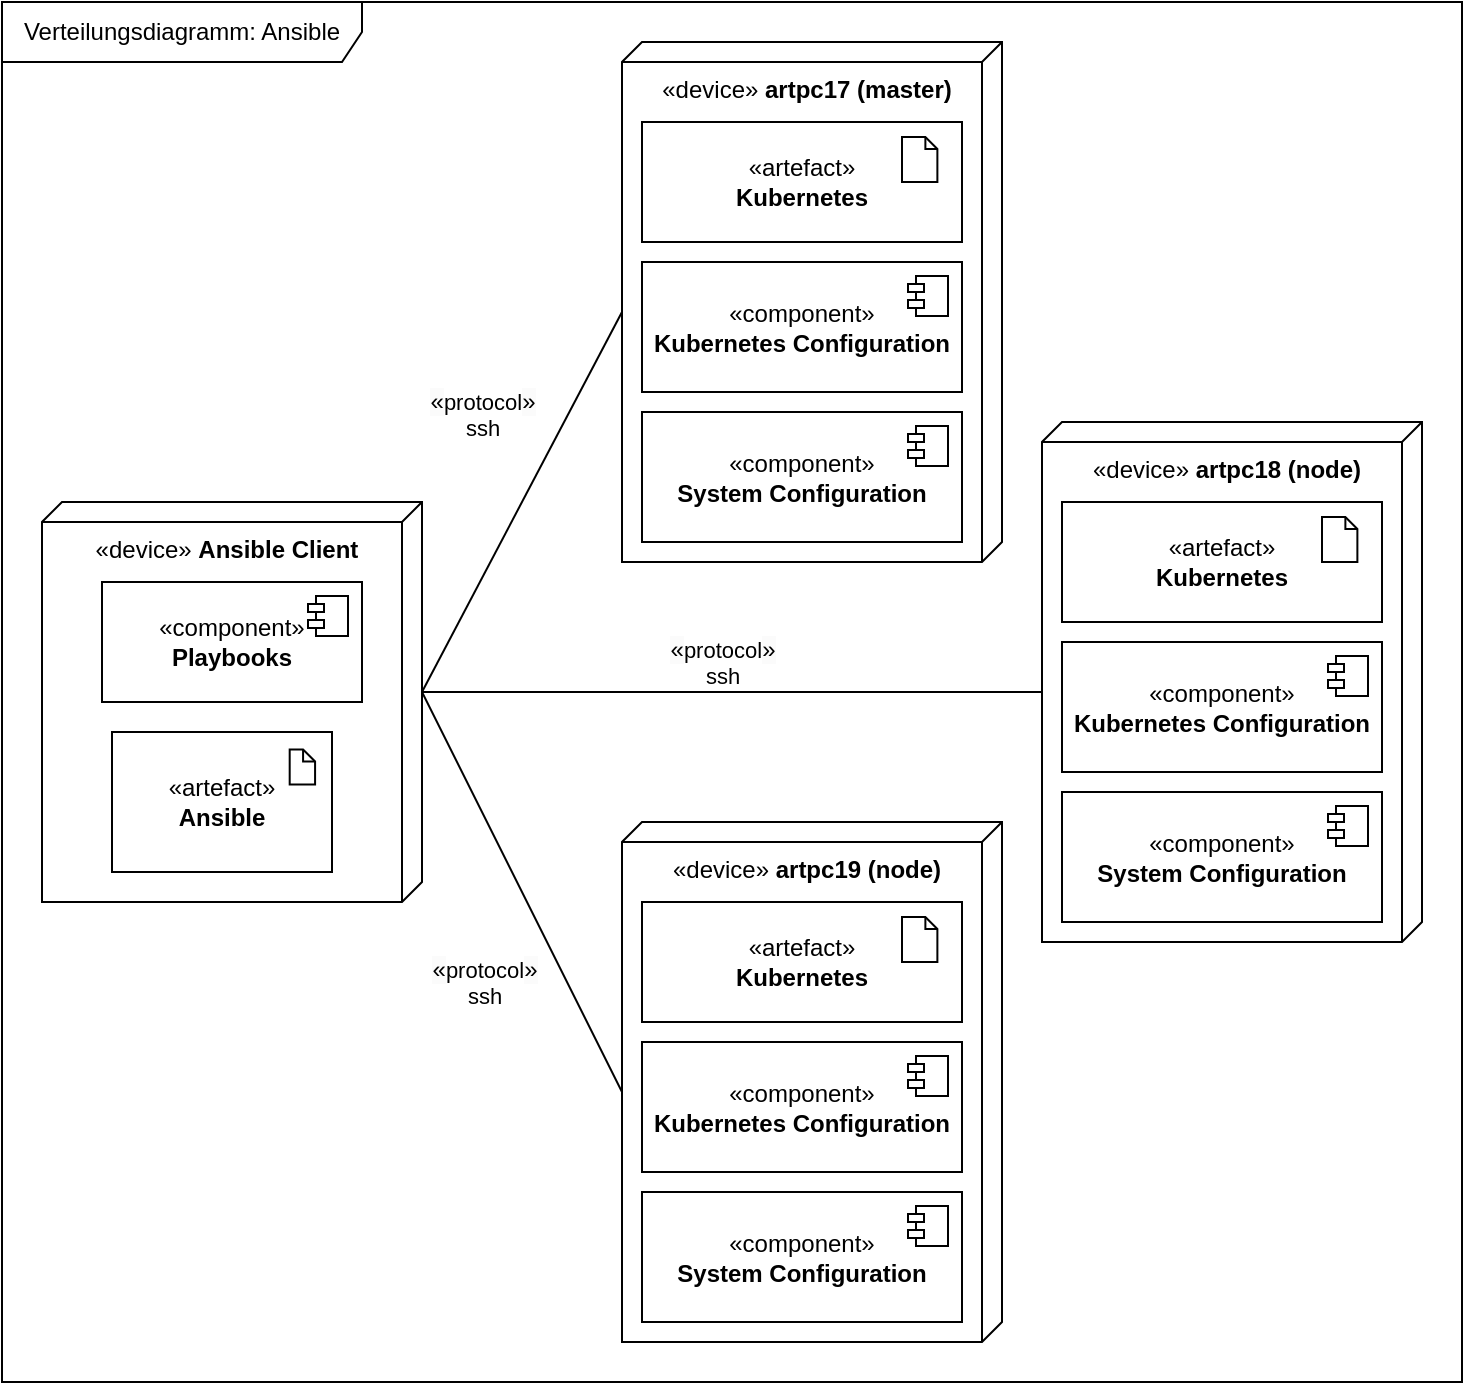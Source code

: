 <mxfile version="24.5.2" type="github">
  <diagram name="Seite-1" id="Og4ClNEy-E3zu0bA_nxo">
    <mxGraphModel dx="1663" dy="682" grid="1" gridSize="10" guides="1" tooltips="1" connect="1" arrows="1" fold="1" page="1" pageScale="1" pageWidth="827" pageHeight="1169" math="0" shadow="0">
      <root>
        <mxCell id="0" />
        <mxCell id="1" parent="0" />
        <mxCell id="W81J2JQ0MfVwSuoms129-17" style="rounded=0;orthogonalLoop=1;jettySize=auto;html=1;exitX=0;exitY=0;exitDx=95;exitDy=0;exitPerimeter=0;entryX=0;entryY=0;entryDx=135;entryDy=190;entryPerimeter=0;endArrow=none;endFill=0;" parent="1" target="W81J2JQ0MfVwSuoms129-16" edge="1" source="W81J2JQ0MfVwSuoms129-56">
          <mxGeometry relative="1" as="geometry">
            <mxPoint x="300" y="305" as="sourcePoint" />
          </mxGeometry>
        </mxCell>
        <mxCell id="W81J2JQ0MfVwSuoms129-21" value="&lt;span style=&quot;font-size: 12px; text-wrap: wrap; background-color: rgb(251, 251, 251);&quot;&gt;«&lt;/span&gt;protocol&lt;span style=&quot;font-size: 12px; text-wrap: wrap; background-color: rgb(251, 251, 251);&quot;&gt;»&lt;/span&gt;&lt;br&gt;ssh" style="edgeLabel;html=1;align=center;verticalAlign=middle;resizable=0;points=[];" parent="W81J2JQ0MfVwSuoms129-17" vertex="1" connectable="0">
          <mxGeometry x="0.06" y="4" relative="1" as="geometry">
            <mxPoint x="-26" y="41" as="offset" />
          </mxGeometry>
        </mxCell>
        <mxCell id="W81J2JQ0MfVwSuoms129-18" value="&lt;span style=&quot;font-size: 12px; text-wrap: wrap; background-color: rgb(251, 251, 251);&quot;&gt;«&lt;/span&gt;protocol&lt;span style=&quot;font-size: 12px; text-wrap: wrap; background-color: rgb(251, 251, 251);&quot;&gt;»&lt;/span&gt;&lt;br&gt;ssh" style="rounded=0;orthogonalLoop=1;jettySize=auto;html=1;exitX=0;exitY=0;exitDx=95;exitDy=0;exitPerimeter=0;entryX=0;entryY=0;entryDx=135;entryDy=190;entryPerimeter=0;endArrow=none;endFill=0;" parent="1" target="W81J2JQ0MfVwSuoms129-37" edge="1" source="W81J2JQ0MfVwSuoms129-56">
          <mxGeometry x="-0.032" y="15" relative="1" as="geometry">
            <mxPoint x="300" y="305" as="sourcePoint" />
            <mxPoint x="480" y="300" as="targetPoint" />
            <mxPoint as="offset" />
          </mxGeometry>
        </mxCell>
        <mxCell id="W81J2JQ0MfVwSuoms129-19" style="rounded=0;orthogonalLoop=1;jettySize=auto;html=1;exitX=0;exitY=0;exitDx=95;exitDy=0;exitPerimeter=0;entryX=0;entryY=0;entryDx=135;entryDy=190;entryPerimeter=0;endArrow=none;endFill=0;" parent="1" target="W81J2JQ0MfVwSuoms129-47" edge="1" source="W81J2JQ0MfVwSuoms129-56">
          <mxGeometry relative="1" as="geometry">
            <mxPoint x="300" y="305" as="sourcePoint" />
            <mxPoint x="480" y="120" as="targetPoint" />
          </mxGeometry>
        </mxCell>
        <mxCell id="W81J2JQ0MfVwSuoms129-20" value="&lt;span style=&quot;font-size: 12px; text-wrap: wrap; background-color: rgb(251, 251, 251);&quot;&gt;«&lt;/span&gt;protocol&lt;span style=&quot;font-size: 12px; text-wrap: wrap; background-color: rgb(251, 251, 251);&quot;&gt;»&lt;/span&gt;&lt;br&gt;ssh" style="edgeLabel;html=1;align=center;verticalAlign=middle;resizable=0;points=[];" parent="W81J2JQ0MfVwSuoms129-19" vertex="1" connectable="0">
          <mxGeometry x="0.134" relative="1" as="geometry">
            <mxPoint x="-27" y="-32" as="offset" />
          </mxGeometry>
        </mxCell>
        <mxCell id="W81J2JQ0MfVwSuoms129-35" value="" style="group" parent="1" vertex="1" connectable="0">
          <mxGeometry x="400" y="420" width="190" height="260" as="geometry" />
        </mxCell>
        <mxCell id="W81J2JQ0MfVwSuoms129-16" value="«device»&amp;nbsp;&lt;b&gt;artpc19 (node)&lt;/b&gt;" style="verticalAlign=top;align=center;shape=cube;size=10;direction=south;html=1;boundedLbl=1;spacingLeft=5;whiteSpace=wrap;" parent="W81J2JQ0MfVwSuoms129-35" vertex="1">
          <mxGeometry width="190" height="260" as="geometry" />
        </mxCell>
        <mxCell id="W81J2JQ0MfVwSuoms129-28" value="«component»&lt;br&gt;&lt;b&gt;System Configuration&lt;/b&gt;" style="html=1;dropTarget=0;whiteSpace=wrap;" parent="W81J2JQ0MfVwSuoms129-35" vertex="1">
          <mxGeometry x="10" y="185" width="160" height="65" as="geometry" />
        </mxCell>
        <mxCell id="W81J2JQ0MfVwSuoms129-29" value="" style="shape=module;jettyWidth=8;jettyHeight=4;" parent="W81J2JQ0MfVwSuoms129-28" vertex="1">
          <mxGeometry x="1" width="20" height="20" relative="1" as="geometry">
            <mxPoint x="-27" y="7" as="offset" />
          </mxGeometry>
        </mxCell>
        <mxCell id="W81J2JQ0MfVwSuoms129-30" value="«component»&lt;br&gt;&lt;b&gt;Kubernetes Configuration&lt;/b&gt;" style="html=1;dropTarget=0;whiteSpace=wrap;" parent="W81J2JQ0MfVwSuoms129-35" vertex="1">
          <mxGeometry x="10" y="110" width="160" height="65" as="geometry" />
        </mxCell>
        <mxCell id="W81J2JQ0MfVwSuoms129-31" value="" style="shape=module;jettyWidth=8;jettyHeight=4;" parent="W81J2JQ0MfVwSuoms129-30" vertex="1">
          <mxGeometry x="1" width="20" height="20" relative="1" as="geometry">
            <mxPoint x="-27" y="7" as="offset" />
          </mxGeometry>
        </mxCell>
        <mxCell id="W81J2JQ0MfVwSuoms129-32" value="" style="group" parent="W81J2JQ0MfVwSuoms129-35" vertex="1" connectable="0">
          <mxGeometry x="10" y="40" width="160" height="60" as="geometry" />
        </mxCell>
        <mxCell id="W81J2JQ0MfVwSuoms129-33" value="«artefact»&lt;br&gt;&lt;b&gt;Kubernetes&lt;/b&gt;" style="html=1;dropTarget=0;whiteSpace=wrap;" parent="W81J2JQ0MfVwSuoms129-32" vertex="1">
          <mxGeometry width="160" height="60" as="geometry" />
        </mxCell>
        <mxCell id="W81J2JQ0MfVwSuoms129-34" value="" style="shape=note2;boundedLbl=1;whiteSpace=wrap;html=1;size=6;verticalAlign=top;align=left;spacingLeft=5;" parent="W81J2JQ0MfVwSuoms129-32" vertex="1">
          <mxGeometry x="130" y="7.5" width="17.69" height="22.5" as="geometry" />
        </mxCell>
        <mxCell id="W81J2JQ0MfVwSuoms129-36" value="" style="group" parent="1" vertex="1" connectable="0">
          <mxGeometry x="610" y="220" width="190" height="260" as="geometry" />
        </mxCell>
        <mxCell id="W81J2JQ0MfVwSuoms129-37" value="«device»&amp;nbsp;&lt;b&gt;artpc18 (node)&lt;/b&gt;" style="verticalAlign=top;align=center;shape=cube;size=10;direction=south;html=1;boundedLbl=1;spacingLeft=5;whiteSpace=wrap;" parent="W81J2JQ0MfVwSuoms129-36" vertex="1">
          <mxGeometry width="190" height="260" as="geometry" />
        </mxCell>
        <mxCell id="W81J2JQ0MfVwSuoms129-38" value="«component»&lt;br&gt;&lt;b&gt;System Configuration&lt;/b&gt;" style="html=1;dropTarget=0;whiteSpace=wrap;" parent="W81J2JQ0MfVwSuoms129-36" vertex="1">
          <mxGeometry x="10" y="185" width="160" height="65" as="geometry" />
        </mxCell>
        <mxCell id="W81J2JQ0MfVwSuoms129-39" value="" style="shape=module;jettyWidth=8;jettyHeight=4;" parent="W81J2JQ0MfVwSuoms129-38" vertex="1">
          <mxGeometry x="1" width="20" height="20" relative="1" as="geometry">
            <mxPoint x="-27" y="7" as="offset" />
          </mxGeometry>
        </mxCell>
        <mxCell id="W81J2JQ0MfVwSuoms129-40" value="«component»&lt;br&gt;&lt;b&gt;Kubernetes Configuration&lt;/b&gt;" style="html=1;dropTarget=0;whiteSpace=wrap;" parent="W81J2JQ0MfVwSuoms129-36" vertex="1">
          <mxGeometry x="10" y="110" width="160" height="65" as="geometry" />
        </mxCell>
        <mxCell id="W81J2JQ0MfVwSuoms129-41" value="" style="shape=module;jettyWidth=8;jettyHeight=4;" parent="W81J2JQ0MfVwSuoms129-40" vertex="1">
          <mxGeometry x="1" width="20" height="20" relative="1" as="geometry">
            <mxPoint x="-27" y="7" as="offset" />
          </mxGeometry>
        </mxCell>
        <mxCell id="W81J2JQ0MfVwSuoms129-42" value="" style="group" parent="W81J2JQ0MfVwSuoms129-36" vertex="1" connectable="0">
          <mxGeometry x="10" y="40" width="160" height="60" as="geometry" />
        </mxCell>
        <mxCell id="W81J2JQ0MfVwSuoms129-43" value="«artefact»&lt;br&gt;&lt;b&gt;Kubernetes&lt;/b&gt;" style="html=1;dropTarget=0;whiteSpace=wrap;" parent="W81J2JQ0MfVwSuoms129-42" vertex="1">
          <mxGeometry width="160" height="60" as="geometry" />
        </mxCell>
        <mxCell id="W81J2JQ0MfVwSuoms129-44" value="" style="shape=note2;boundedLbl=1;whiteSpace=wrap;html=1;size=6;verticalAlign=top;align=left;spacingLeft=5;" parent="W81J2JQ0MfVwSuoms129-42" vertex="1">
          <mxGeometry x="130" y="7.5" width="17.69" height="22.5" as="geometry" />
        </mxCell>
        <mxCell id="W81J2JQ0MfVwSuoms129-46" value="" style="group" parent="1" vertex="1" connectable="0">
          <mxGeometry x="400" y="30" width="190" height="260" as="geometry" />
        </mxCell>
        <mxCell id="W81J2JQ0MfVwSuoms129-47" value="«device»&amp;nbsp;&lt;b&gt;artpc17 (master)&lt;/b&gt;" style="verticalAlign=top;align=center;shape=cube;size=10;direction=south;html=1;boundedLbl=1;spacingLeft=5;whiteSpace=wrap;" parent="W81J2JQ0MfVwSuoms129-46" vertex="1">
          <mxGeometry width="190" height="260" as="geometry" />
        </mxCell>
        <mxCell id="W81J2JQ0MfVwSuoms129-48" value="«component»&lt;br&gt;&lt;b&gt;System Configuration&lt;/b&gt;" style="html=1;dropTarget=0;whiteSpace=wrap;" parent="W81J2JQ0MfVwSuoms129-46" vertex="1">
          <mxGeometry x="10" y="185" width="160" height="65" as="geometry" />
        </mxCell>
        <mxCell id="W81J2JQ0MfVwSuoms129-49" value="" style="shape=module;jettyWidth=8;jettyHeight=4;" parent="W81J2JQ0MfVwSuoms129-48" vertex="1">
          <mxGeometry x="1" width="20" height="20" relative="1" as="geometry">
            <mxPoint x="-27" y="7" as="offset" />
          </mxGeometry>
        </mxCell>
        <mxCell id="W81J2JQ0MfVwSuoms129-50" value="«component»&lt;br&gt;&lt;b&gt;Kubernetes Configuration&lt;/b&gt;" style="html=1;dropTarget=0;whiteSpace=wrap;" parent="W81J2JQ0MfVwSuoms129-46" vertex="1">
          <mxGeometry x="10" y="110" width="160" height="65" as="geometry" />
        </mxCell>
        <mxCell id="W81J2JQ0MfVwSuoms129-51" value="" style="shape=module;jettyWidth=8;jettyHeight=4;" parent="W81J2JQ0MfVwSuoms129-50" vertex="1">
          <mxGeometry x="1" width="20" height="20" relative="1" as="geometry">
            <mxPoint x="-27" y="7" as="offset" />
          </mxGeometry>
        </mxCell>
        <mxCell id="W81J2JQ0MfVwSuoms129-52" value="" style="group" parent="W81J2JQ0MfVwSuoms129-46" vertex="1" connectable="0">
          <mxGeometry x="10" y="40" width="160" height="60" as="geometry" />
        </mxCell>
        <mxCell id="W81J2JQ0MfVwSuoms129-53" value="«artefact»&lt;br&gt;&lt;b&gt;Kubernetes&lt;/b&gt;" style="html=1;dropTarget=0;whiteSpace=wrap;" parent="W81J2JQ0MfVwSuoms129-52" vertex="1">
          <mxGeometry width="160" height="60" as="geometry" />
        </mxCell>
        <mxCell id="W81J2JQ0MfVwSuoms129-54" value="" style="shape=note2;boundedLbl=1;whiteSpace=wrap;html=1;size=6;verticalAlign=top;align=left;spacingLeft=5;" parent="W81J2JQ0MfVwSuoms129-52" vertex="1">
          <mxGeometry x="130" y="7.5" width="17.69" height="22.5" as="geometry" />
        </mxCell>
        <mxCell id="W81J2JQ0MfVwSuoms129-56" value="«device»&amp;nbsp;&lt;b&gt;Ansible Client&lt;/b&gt;" style="verticalAlign=top;align=center;shape=cube;size=10;direction=south;html=1;boundedLbl=1;spacingLeft=5;whiteSpace=wrap;" parent="1" vertex="1">
          <mxGeometry x="110" y="260" width="190" height="200" as="geometry" />
        </mxCell>
        <mxCell id="W81J2JQ0MfVwSuoms129-65" value="«component»&lt;br&gt;&lt;b&gt;Playbooks&lt;/b&gt;" style="html=1;dropTarget=0;whiteSpace=wrap;" parent="1" vertex="1">
          <mxGeometry x="140" y="300" width="130" height="60" as="geometry" />
        </mxCell>
        <mxCell id="W81J2JQ0MfVwSuoms129-66" value="" style="shape=module;jettyWidth=8;jettyHeight=4;" parent="W81J2JQ0MfVwSuoms129-65" vertex="1">
          <mxGeometry x="1" width="20" height="20" relative="1" as="geometry">
            <mxPoint x="-27" y="7" as="offset" />
          </mxGeometry>
        </mxCell>
        <mxCell id="W81J2JQ0MfVwSuoms129-67" value="" style="group" parent="1" vertex="1" connectable="0">
          <mxGeometry x="145" y="375" width="110" height="70" as="geometry" />
        </mxCell>
        <mxCell id="W81J2JQ0MfVwSuoms129-68" value="«artefact»&lt;br&gt;&lt;b&gt;Ansible&lt;/b&gt;" style="html=1;dropTarget=0;whiteSpace=wrap;" parent="W81J2JQ0MfVwSuoms129-67" vertex="1">
          <mxGeometry width="110" height="70" as="geometry" />
        </mxCell>
        <mxCell id="W81J2JQ0MfVwSuoms129-69" value="" style="shape=note2;boundedLbl=1;whiteSpace=wrap;html=1;size=6;verticalAlign=top;align=left;spacingLeft=5;" parent="W81J2JQ0MfVwSuoms129-67" vertex="1">
          <mxGeometry x="88.846" y="8.75" width="12.692" height="17.5" as="geometry" />
        </mxCell>
        <mxCell id="W81J2JQ0MfVwSuoms129-70" value="Verteilungsdiagramm: Ansible" style="shape=umlFrame;whiteSpace=wrap;html=1;pointerEvents=0;width=180;height=30;" parent="1" vertex="1">
          <mxGeometry x="90" y="10" width="730" height="690" as="geometry" />
        </mxCell>
      </root>
    </mxGraphModel>
  </diagram>
</mxfile>
